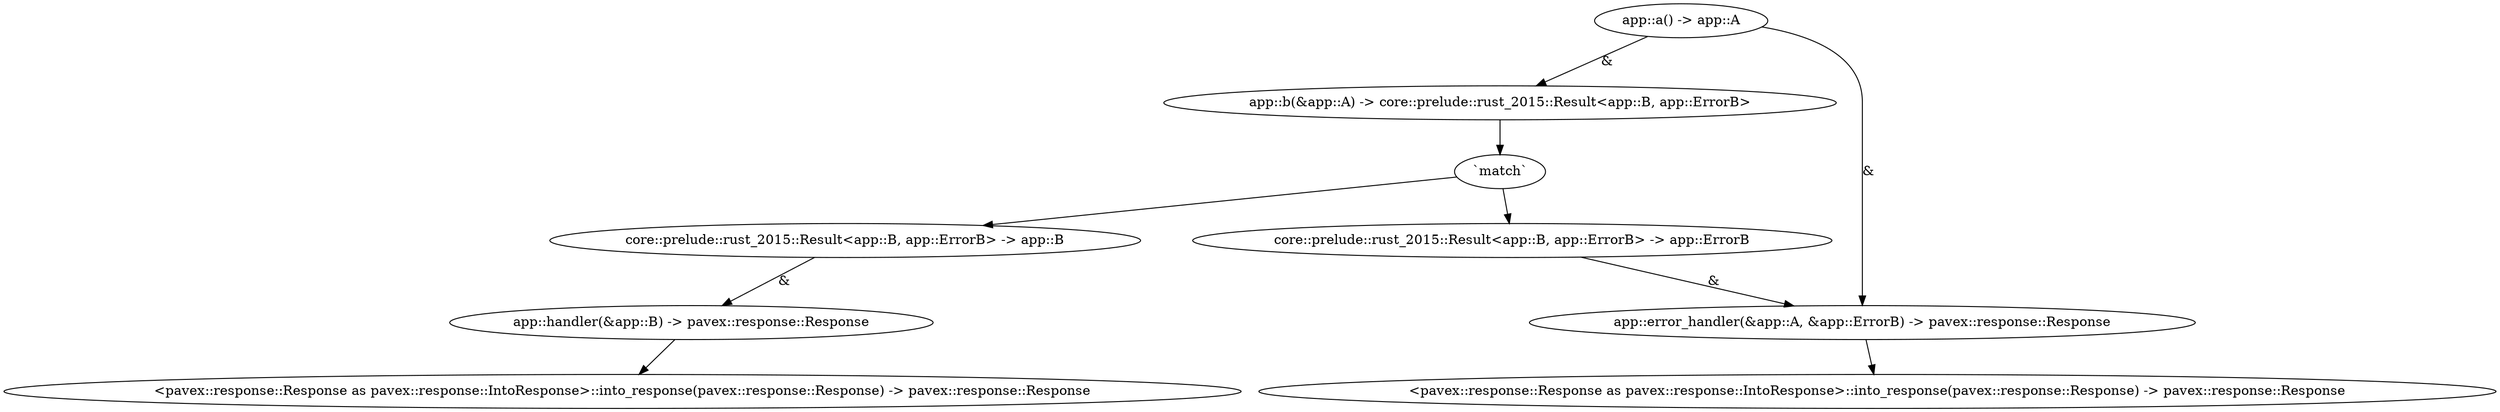 digraph "GET /home - 0" {
    0 [ label = "app::handler(&app::B) -> pavex::response::Response"]
    1 [ label = "core::prelude::rust_2015::Result<app::B, app::ErrorB> -> app::B"]
    2 [ label = "app::b(&app::A) -> core::prelude::rust_2015::Result<app::B, app::ErrorB>"]
    3 [ label = "app::a() -> app::A"]
    4 [ label = "<pavex::response::Response as pavex::response::IntoResponse>::into_response(pavex::response::Response) -> pavex::response::Response"]
    5 [ label = "core::prelude::rust_2015::Result<app::B, app::ErrorB> -> app::ErrorB"]
    6 [ label = "app::error_handler(&app::A, &app::ErrorB) -> pavex::response::Response"]
    7 [ label = "<pavex::response::Response as pavex::response::IntoResponse>::into_response(pavex::response::Response) -> pavex::response::Response"]
    8 [ label = "`match`"]
    1 -> 0 [ label = "&"]
    8 -> 5 [ ]
    3 -> 2 [ label = "&"]
    0 -> 4 [ ]
    8 -> 1 [ ]
    5 -> 6 [ label = "&"]
    3 -> 6 [ label = "&"]
    6 -> 7 [ ]
    2 -> 8 [ ]
}

digraph "* /home - 0" {
    0 [ label = "pavex::router::default_fallback(&pavex::router::AllowedMethods) -> pavex::response::Response"]
    2 [ label = "<pavex::response::Response as pavex::response::IntoResponse>::into_response(pavex::response::Response) -> pavex::response::Response"]
    3 [ label = "&pavex::router::AllowedMethods"]
    0 -> 2 [ ]
    3 -> 0 [ ]
}

digraph app_state {
    0 [ label = "crate::ApplicationState() -> crate::ApplicationState"]
}